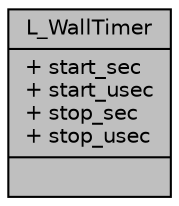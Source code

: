 digraph "L_WallTimer"
{
 // LATEX_PDF_SIZE
  edge [fontname="Helvetica",fontsize="10",labelfontname="Helvetica",labelfontsize="10"];
  node [fontname="Helvetica",fontsize="10",shape=record];
  Node1 [label="{L_WallTimer\n|+ start_sec\l+ start_usec\l+ stop_sec\l+ stop_usec\l|}",height=0.2,width=0.4,color="black", fillcolor="grey75", style="filled", fontcolor="black",tooltip=" "];
}
